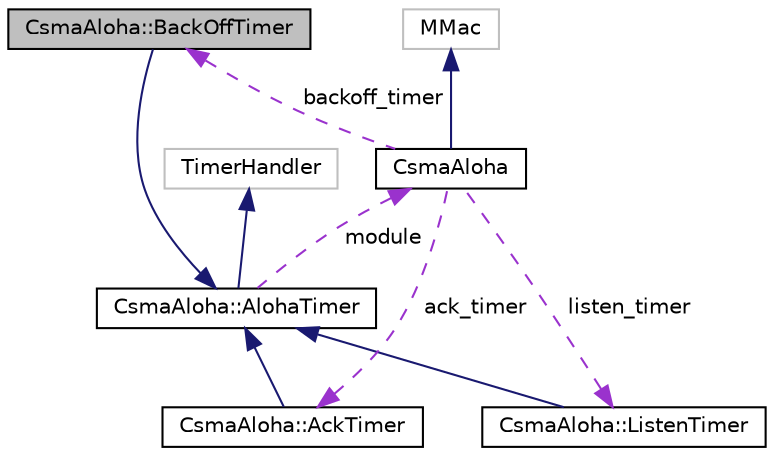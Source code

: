 digraph "CsmaAloha::BackOffTimer"
{
 // LATEX_PDF_SIZE
  edge [fontname="Helvetica",fontsize="10",labelfontname="Helvetica",labelfontsize="10"];
  node [fontname="Helvetica",fontsize="10",shape=record];
  Node1 [label="CsmaAloha::BackOffTimer",height=0.2,width=0.4,color="black", fillcolor="grey75", style="filled", fontcolor="black",tooltip="Class used to handle the timer of the backoff period."];
  Node2 -> Node1 [dir="back",color="midnightblue",fontsize="10",style="solid",fontname="Helvetica"];
  Node2 [label="CsmaAloha::AlohaTimer",height=0.2,width=0.4,color="black", fillcolor="white", style="filled",URL="$classCsmaAloha_1_1AlohaTimer.html",tooltip="Class that describes the timers in the node."];
  Node3 -> Node2 [dir="back",color="midnightblue",fontsize="10",style="solid",fontname="Helvetica"];
  Node3 [label="TimerHandler",height=0.2,width=0.4,color="grey75", fillcolor="white", style="filled",tooltip=" "];
  Node4 -> Node2 [dir="back",color="darkorchid3",fontsize="10",style="dashed",label=" module" ,fontname="Helvetica"];
  Node4 [label="CsmaAloha",height=0.2,width=0.4,color="black", fillcolor="white", style="filled",URL="$classCsmaAloha.html",tooltip="Class that describes a CsmaAloha module."];
  Node5 -> Node4 [dir="back",color="midnightblue",fontsize="10",style="solid",fontname="Helvetica"];
  Node5 [label="MMac",height=0.2,width=0.4,color="grey75", fillcolor="white", style="filled",tooltip=" "];
  Node6 -> Node4 [dir="back",color="darkorchid3",fontsize="10",style="dashed",label=" ack_timer" ,fontname="Helvetica"];
  Node6 [label="CsmaAloha::AckTimer",height=0.2,width=0.4,color="black", fillcolor="white", style="filled",URL="$classCsmaAloha_1_1AckTimer.html",tooltip="Class used to handle the timer for waiting the ACK."];
  Node2 -> Node6 [dir="back",color="midnightblue",fontsize="10",style="solid",fontname="Helvetica"];
  Node7 -> Node4 [dir="back",color="darkorchid3",fontsize="10",style="dashed",label=" listen_timer" ,fontname="Helvetica"];
  Node7 [label="CsmaAloha::ListenTimer",height=0.2,width=0.4,color="black", fillcolor="white", style="filled",URL="$classCsmaAloha_1_1ListenTimer.html",tooltip="Class used to handle the Listen Timer."];
  Node2 -> Node7 [dir="back",color="midnightblue",fontsize="10",style="solid",fontname="Helvetica"];
  Node1 -> Node4 [dir="back",color="darkorchid3",fontsize="10",style="dashed",label=" backoff_timer" ,fontname="Helvetica"];
}
